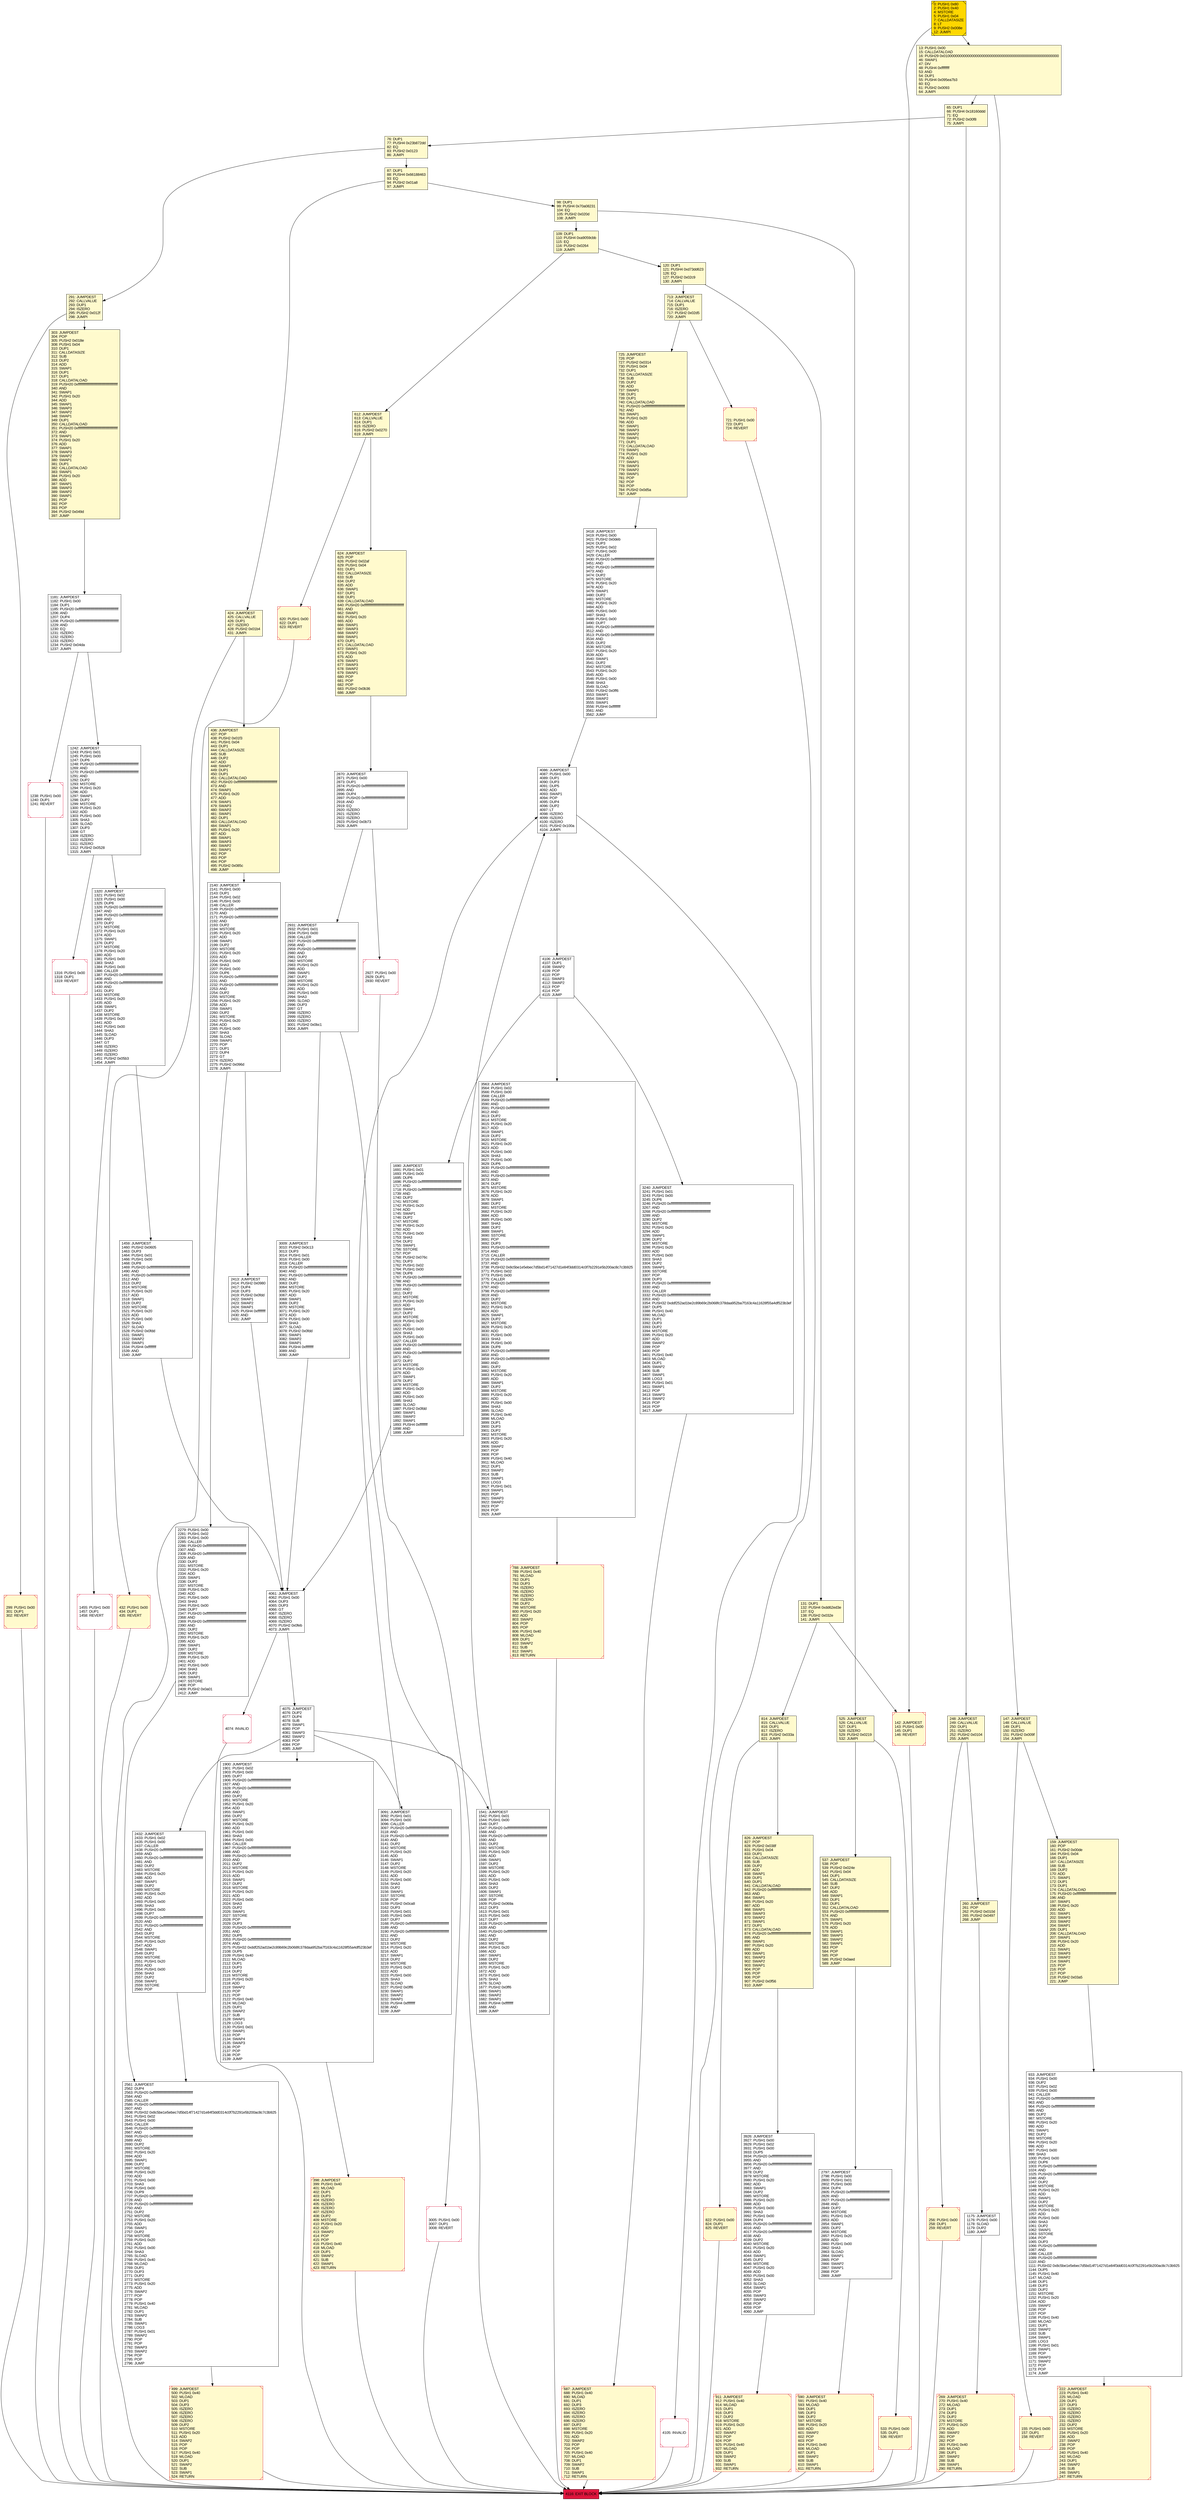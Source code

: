 digraph G {
bgcolor=transparent rankdir=UD;
node [shape=box style=filled color=black fillcolor=white fontname=arial fontcolor=black];
98 [label="98: DUP1\l99: PUSH4 0x70a08231\l104: EQ\l105: PUSH2 0x020d\l108: JUMPI\l" fillcolor=lemonchiffon ];
1541 [label="1541: JUMPDEST\l1542: PUSH1 0x01\l1544: PUSH1 0x00\l1546: DUP7\l1547: PUSH20 0xffffffffffffffffffffffffffffffffffffffff\l1568: AND\l1569: PUSH20 0xffffffffffffffffffffffffffffffffffffffff\l1590: AND\l1591: DUP2\l1592: MSTORE\l1593: PUSH1 0x20\l1595: ADD\l1596: SWAP1\l1597: DUP2\l1598: MSTORE\l1599: PUSH1 0x20\l1601: ADD\l1602: PUSH1 0x00\l1604: SHA3\l1605: DUP2\l1606: SWAP1\l1607: SSTORE\l1608: POP\l1609: PUSH2 0x069a\l1612: DUP3\l1613: PUSH1 0x01\l1615: PUSH1 0x00\l1617: DUP7\l1618: PUSH20 0xffffffffffffffffffffffffffffffffffffffff\l1639: AND\l1640: PUSH20 0xffffffffffffffffffffffffffffffffffffffff\l1661: AND\l1662: DUP2\l1663: MSTORE\l1664: PUSH1 0x20\l1666: ADD\l1667: SWAP1\l1668: DUP2\l1669: MSTORE\l1670: PUSH1 0x20\l1672: ADD\l1673: PUSH1 0x00\l1675: SHA3\l1676: SLOAD\l1677: PUSH2 0x0ff6\l1680: SWAP1\l1681: SWAP2\l1682: SWAP1\l1683: PUSH4 0xffffffff\l1688: AND\l1689: JUMP\l" ];
303 [label="303: JUMPDEST\l304: POP\l305: PUSH2 0x018e\l308: PUSH1 0x04\l310: DUP1\l311: CALLDATASIZE\l312: SUB\l313: DUP2\l314: ADD\l315: SWAP1\l316: DUP1\l317: DUP1\l318: CALLDATALOAD\l319: PUSH20 0xffffffffffffffffffffffffffffffffffffffff\l340: AND\l341: SWAP1\l342: PUSH1 0x20\l344: ADD\l345: SWAP1\l346: SWAP3\l347: SWAP2\l348: SWAP1\l349: DUP1\l350: CALLDATALOAD\l351: PUSH20 0xffffffffffffffffffffffffffffffffffffffff\l372: AND\l373: SWAP1\l374: PUSH1 0x20\l376: ADD\l377: SWAP1\l378: SWAP3\l379: SWAP2\l380: SWAP1\l381: DUP1\l382: CALLDATALOAD\l383: SWAP1\l384: PUSH1 0x20\l386: ADD\l387: SWAP1\l388: SWAP3\l389: SWAP2\l390: SWAP1\l391: POP\l392: POP\l393: POP\l394: PUSH2 0x049d\l397: JUMP\l" fillcolor=lemonchiffon ];
537 [label="537: JUMPDEST\l538: POP\l539: PUSH2 0x024e\l542: PUSH1 0x04\l544: DUP1\l545: CALLDATASIZE\l546: SUB\l547: DUP2\l548: ADD\l549: SWAP1\l550: DUP1\l551: DUP1\l552: CALLDATALOAD\l553: PUSH20 0xffffffffffffffffffffffffffffffffffffffff\l574: AND\l575: SWAP1\l576: PUSH1 0x20\l578: ADD\l579: SWAP1\l580: SWAP3\l581: SWAP2\l582: SWAP1\l583: POP\l584: POP\l585: POP\l586: PUSH2 0x0aed\l589: JUMP\l" fillcolor=lemonchiffon ];
1316 [label="1316: PUSH1 0x00\l1318: DUP1\l1319: REVERT\l" shape=Msquare color=crimson ];
4086 [label="4086: JUMPDEST\l4087: PUSH1 0x00\l4089: DUP1\l4090: DUP3\l4091: DUP5\l4092: ADD\l4093: SWAP1\l4094: POP\l4095: DUP4\l4096: DUP2\l4097: LT\l4098: ISZERO\l4099: ISZERO\l4100: ISZERO\l4101: PUSH2 0x100a\l4104: JUMPI\l" ];
3240 [label="3240: JUMPDEST\l3241: PUSH1 0x01\l3243: PUSH1 0x00\l3245: DUP6\l3246: PUSH20 0xffffffffffffffffffffffffffffffffffffffff\l3267: AND\l3268: PUSH20 0xffffffffffffffffffffffffffffffffffffffff\l3289: AND\l3290: DUP2\l3291: MSTORE\l3292: PUSH1 0x20\l3294: ADD\l3295: SWAP1\l3296: DUP2\l3297: MSTORE\l3298: PUSH1 0x20\l3300: ADD\l3301: PUSH1 0x00\l3303: SHA3\l3304: DUP2\l3305: SWAP1\l3306: SSTORE\l3307: POP\l3308: DUP3\l3309: PUSH20 0xffffffffffffffffffffffffffffffffffffffff\l3330: AND\l3331: CALLER\l3332: PUSH20 0xffffffffffffffffffffffffffffffffffffffff\l3353: AND\l3354: PUSH32 0xddf252ad1be2c89b69c2b068fc378daa952ba7f163c4a11628f55a4df523b3ef\l3387: DUP5\l3388: PUSH1 0x40\l3390: MLOAD\l3391: DUP1\l3392: DUP3\l3393: DUP2\l3394: MSTORE\l3395: PUSH1 0x20\l3397: ADD\l3398: SWAP2\l3399: POP\l3400: POP\l3401: PUSH1 0x40\l3403: MLOAD\l3404: DUP1\l3405: SWAP2\l3406: SUB\l3407: SWAP1\l3408: LOG3\l3409: PUSH1 0x01\l3411: SWAP1\l3412: POP\l3413: SWAP3\l3414: SWAP2\l3415: POP\l3416: POP\l3417: JUMP\l" ];
291 [label="291: JUMPDEST\l292: CALLVALUE\l293: DUP1\l294: ISZERO\l295: PUSH2 0x012f\l298: JUMPI\l" fillcolor=lemonchiffon ];
3563 [label="3563: JUMPDEST\l3564: PUSH1 0x02\l3566: PUSH1 0x00\l3568: CALLER\l3569: PUSH20 0xffffffffffffffffffffffffffffffffffffffff\l3590: AND\l3591: PUSH20 0xffffffffffffffffffffffffffffffffffffffff\l3612: AND\l3613: DUP2\l3614: MSTORE\l3615: PUSH1 0x20\l3617: ADD\l3618: SWAP1\l3619: DUP2\l3620: MSTORE\l3621: PUSH1 0x20\l3623: ADD\l3624: PUSH1 0x00\l3626: SHA3\l3627: PUSH1 0x00\l3629: DUP6\l3630: PUSH20 0xffffffffffffffffffffffffffffffffffffffff\l3651: AND\l3652: PUSH20 0xffffffffffffffffffffffffffffffffffffffff\l3673: AND\l3674: DUP2\l3675: MSTORE\l3676: PUSH1 0x20\l3678: ADD\l3679: SWAP1\l3680: DUP2\l3681: MSTORE\l3682: PUSH1 0x20\l3684: ADD\l3685: PUSH1 0x00\l3687: SHA3\l3688: DUP2\l3689: SWAP1\l3690: SSTORE\l3691: POP\l3692: DUP3\l3693: PUSH20 0xffffffffffffffffffffffffffffffffffffffff\l3714: AND\l3715: CALLER\l3716: PUSH20 0xffffffffffffffffffffffffffffffffffffffff\l3737: AND\l3738: PUSH32 0x8c5be1e5ebec7d5bd14f71427d1e84f3dd0314c0f7b2291e5b200ac8c7c3b925\l3771: PUSH1 0x02\l3773: PUSH1 0x00\l3775: CALLER\l3776: PUSH20 0xffffffffffffffffffffffffffffffffffffffff\l3797: AND\l3798: PUSH20 0xffffffffffffffffffffffffffffffffffffffff\l3819: AND\l3820: DUP2\l3821: MSTORE\l3822: PUSH1 0x20\l3824: ADD\l3825: SWAP1\l3826: DUP2\l3827: MSTORE\l3828: PUSH1 0x20\l3830: ADD\l3831: PUSH1 0x00\l3833: SHA3\l3834: PUSH1 0x00\l3836: DUP8\l3837: PUSH20 0xffffffffffffffffffffffffffffffffffffffff\l3858: AND\l3859: PUSH20 0xffffffffffffffffffffffffffffffffffffffff\l3880: AND\l3881: DUP2\l3882: MSTORE\l3883: PUSH1 0x20\l3885: ADD\l3886: SWAP1\l3887: DUP2\l3888: MSTORE\l3889: PUSH1 0x20\l3891: ADD\l3892: PUSH1 0x00\l3894: SHA3\l3895: SLOAD\l3896: PUSH1 0x40\l3898: MLOAD\l3899: DUP1\l3900: DUP3\l3901: DUP2\l3902: MSTORE\l3903: PUSH1 0x20\l3905: ADD\l3906: SWAP2\l3907: POP\l3908: POP\l3909: PUSH1 0x40\l3911: MLOAD\l3912: DUP1\l3913: SWAP2\l3914: SUB\l3915: SWAP1\l3916: LOG3\l3917: PUSH1 0x01\l3919: SWAP1\l3920: POP\l3921: SWAP3\l3922: SWAP2\l3923: POP\l3924: POP\l3925: JUMP\l" ];
147 [label="147: JUMPDEST\l148: CALLVALUE\l149: DUP1\l150: ISZERO\l151: PUSH2 0x009f\l154: JUMPI\l" fillcolor=lemonchiffon ];
2413 [label="2413: JUMPDEST\l2414: PUSH2 0x0980\l2417: DUP4\l2418: DUP3\l2419: PUSH2 0x0fdd\l2422: SWAP1\l2423: SWAP2\l2424: SWAP1\l2425: PUSH4 0xffffffff\l2430: AND\l2431: JUMP\l" ];
299 [label="299: PUSH1 0x00\l301: DUP1\l302: REVERT\l" fillcolor=lemonchiffon shape=Msquare color=crimson ];
142 [label="142: JUMPDEST\l143: PUSH1 0x00\l145: DUP1\l146: REVERT\l" fillcolor=lemonchiffon shape=Msquare color=crimson ];
2797 [label="2797: JUMPDEST\l2798: PUSH1 0x00\l2800: PUSH1 0x01\l2802: PUSH1 0x00\l2804: DUP4\l2805: PUSH20 0xffffffffffffffffffffffffffffffffffffffff\l2826: AND\l2827: PUSH20 0xffffffffffffffffffffffffffffffffffffffff\l2848: AND\l2849: DUP2\l2850: MSTORE\l2851: PUSH1 0x20\l2853: ADD\l2854: SWAP1\l2855: DUP2\l2856: MSTORE\l2857: PUSH1 0x20\l2859: ADD\l2860: PUSH1 0x00\l2862: SHA3\l2863: SLOAD\l2864: SWAP1\l2865: POP\l2866: SWAP2\l2867: SWAP1\l2868: POP\l2869: JUMP\l" ];
1242 [label="1242: JUMPDEST\l1243: PUSH1 0x01\l1245: PUSH1 0x00\l1247: DUP6\l1248: PUSH20 0xffffffffffffffffffffffffffffffffffffffff\l1269: AND\l1270: PUSH20 0xffffffffffffffffffffffffffffffffffffffff\l1291: AND\l1292: DUP2\l1293: MSTORE\l1294: PUSH1 0x20\l1296: ADD\l1297: SWAP1\l1298: DUP2\l1299: MSTORE\l1300: PUSH1 0x20\l1302: ADD\l1303: PUSH1 0x00\l1305: SHA3\l1306: SLOAD\l1307: DUP3\l1308: GT\l1309: ISZERO\l1310: ISZERO\l1311: ISZERO\l1312: PUSH2 0x0528\l1315: JUMPI\l" ];
1455 [label="1455: PUSH1 0x00\l1457: DUP1\l1458: REVERT\l" shape=Msquare color=crimson ];
4061 [label="4061: JUMPDEST\l4062: PUSH1 0x00\l4064: DUP3\l4065: DUP3\l4066: GT\l4067: ISZERO\l4068: ISZERO\l4069: ISZERO\l4070: PUSH2 0x0feb\l4073: JUMPI\l" ];
432 [label="432: PUSH1 0x00\l434: DUP1\l435: REVERT\l" fillcolor=lemonchiffon shape=Msquare color=crimson ];
687 [label="687: JUMPDEST\l688: PUSH1 0x40\l690: MLOAD\l691: DUP1\l692: DUP3\l693: ISZERO\l694: ISZERO\l695: ISZERO\l696: ISZERO\l697: DUP2\l698: MSTORE\l699: PUSH1 0x20\l701: ADD\l702: SWAP2\l703: POP\l704: POP\l705: PUSH1 0x40\l707: MLOAD\l708: DUP1\l709: SWAP2\l710: SUB\l711: SWAP1\l712: RETURN\l" fillcolor=lemonchiffon shape=Msquare color=crimson ];
2279 [label="2279: PUSH1 0x00\l2281: PUSH1 0x02\l2283: PUSH1 0x00\l2285: CALLER\l2286: PUSH20 0xffffffffffffffffffffffffffffffffffffffff\l2307: AND\l2308: PUSH20 0xffffffffffffffffffffffffffffffffffffffff\l2329: AND\l2330: DUP2\l2331: MSTORE\l2332: PUSH1 0x20\l2334: ADD\l2335: SWAP1\l2336: DUP2\l2337: MSTORE\l2338: PUSH1 0x20\l2340: ADD\l2341: PUSH1 0x00\l2343: SHA3\l2344: PUSH1 0x00\l2346: DUP7\l2347: PUSH20 0xffffffffffffffffffffffffffffffffffffffff\l2368: AND\l2369: PUSH20 0xffffffffffffffffffffffffffffffffffffffff\l2390: AND\l2391: DUP2\l2392: MSTORE\l2393: PUSH1 0x20\l2395: ADD\l2396: SWAP1\l2397: DUP2\l2398: MSTORE\l2399: PUSH1 0x20\l2401: ADD\l2402: PUSH1 0x00\l2404: SHA3\l2405: DUP2\l2406: SWAP1\l2407: SSTORE\l2408: POP\l2409: PUSH2 0x0a01\l2412: JUMP\l" ];
4116 [label="4116: EXIT BLOCK\l" fillcolor=crimson ];
1181 [label="1181: JUMPDEST\l1182: PUSH1 0x00\l1184: DUP1\l1185: PUSH20 0xffffffffffffffffffffffffffffffffffffffff\l1206: AND\l1207: DUP4\l1208: PUSH20 0xffffffffffffffffffffffffffffffffffffffff\l1229: AND\l1230: EQ\l1231: ISZERO\l1232: ISZERO\l1233: ISZERO\l1234: PUSH2 0x04da\l1237: JUMPI\l" ];
109 [label="109: DUP1\l110: PUSH4 0xa9059cbb\l115: EQ\l116: PUSH2 0x0264\l119: JUMPI\l" fillcolor=lemonchiffon ];
822 [label="822: PUSH1 0x00\l824: DUP1\l825: REVERT\l" fillcolor=lemonchiffon shape=Msquare color=crimson ];
1690 [label="1690: JUMPDEST\l1691: PUSH1 0x01\l1693: PUSH1 0x00\l1695: DUP6\l1696: PUSH20 0xffffffffffffffffffffffffffffffffffffffff\l1717: AND\l1718: PUSH20 0xffffffffffffffffffffffffffffffffffffffff\l1739: AND\l1740: DUP2\l1741: MSTORE\l1742: PUSH1 0x20\l1744: ADD\l1745: SWAP1\l1746: DUP2\l1747: MSTORE\l1748: PUSH1 0x20\l1750: ADD\l1751: PUSH1 0x00\l1753: SHA3\l1754: DUP2\l1755: SWAP1\l1756: SSTORE\l1757: POP\l1758: PUSH2 0x076c\l1761: DUP3\l1762: PUSH1 0x02\l1764: PUSH1 0x00\l1766: DUP8\l1767: PUSH20 0xffffffffffffffffffffffffffffffffffffffff\l1788: AND\l1789: PUSH20 0xffffffffffffffffffffffffffffffffffffffff\l1810: AND\l1811: DUP2\l1812: MSTORE\l1813: PUSH1 0x20\l1815: ADD\l1816: SWAP1\l1817: DUP2\l1818: MSTORE\l1819: PUSH1 0x20\l1821: ADD\l1822: PUSH1 0x00\l1824: SHA3\l1825: PUSH1 0x00\l1827: CALLER\l1828: PUSH20 0xffffffffffffffffffffffffffffffffffffffff\l1849: AND\l1850: PUSH20 0xffffffffffffffffffffffffffffffffffffffff\l1871: AND\l1872: DUP2\l1873: MSTORE\l1874: PUSH1 0x20\l1876: ADD\l1877: SWAP1\l1878: DUP2\l1879: MSTORE\l1880: PUSH1 0x20\l1882: ADD\l1883: PUSH1 0x00\l1885: SHA3\l1886: SLOAD\l1887: PUSH2 0x0fdd\l1890: SWAP1\l1891: SWAP2\l1892: SWAP1\l1893: PUSH4 0xffffffff\l1898: AND\l1899: JUMP\l" ];
13 [label="13: PUSH1 0x00\l15: CALLDATALOAD\l16: PUSH29 0x0100000000000000000000000000000000000000000000000000000000\l46: SWAP1\l47: DIV\l48: PUSH4 0xffffffff\l53: AND\l54: DUP1\l55: PUSH4 0x095ea7b3\l60: EQ\l61: PUSH2 0x0093\l64: JUMPI\l" fillcolor=lemonchiffon ];
525 [label="525: JUMPDEST\l526: CALLVALUE\l527: DUP1\l528: ISZERO\l529: PUSH2 0x0219\l532: JUMPI\l" fillcolor=lemonchiffon ];
1900 [label="1900: JUMPDEST\l1901: PUSH1 0x02\l1903: PUSH1 0x00\l1905: DUP7\l1906: PUSH20 0xffffffffffffffffffffffffffffffffffffffff\l1927: AND\l1928: PUSH20 0xffffffffffffffffffffffffffffffffffffffff\l1949: AND\l1950: DUP2\l1951: MSTORE\l1952: PUSH1 0x20\l1954: ADD\l1955: SWAP1\l1956: DUP2\l1957: MSTORE\l1958: PUSH1 0x20\l1960: ADD\l1961: PUSH1 0x00\l1963: SHA3\l1964: PUSH1 0x00\l1966: CALLER\l1967: PUSH20 0xffffffffffffffffffffffffffffffffffffffff\l1988: AND\l1989: PUSH20 0xffffffffffffffffffffffffffffffffffffffff\l2010: AND\l2011: DUP2\l2012: MSTORE\l2013: PUSH1 0x20\l2015: ADD\l2016: SWAP1\l2017: DUP2\l2018: MSTORE\l2019: PUSH1 0x20\l2021: ADD\l2022: PUSH1 0x00\l2024: SHA3\l2025: DUP2\l2026: SWAP1\l2027: SSTORE\l2028: POP\l2029: DUP3\l2030: PUSH20 0xffffffffffffffffffffffffffffffffffffffff\l2051: AND\l2052: DUP5\l2053: PUSH20 0xffffffffffffffffffffffffffffffffffffffff\l2074: AND\l2075: PUSH32 0xddf252ad1be2c89b69c2b068fc378daa952ba7f163c4a11628f55a4df523b3ef\l2108: DUP5\l2109: PUSH1 0x40\l2111: MLOAD\l2112: DUP1\l2113: DUP3\l2114: DUP2\l2115: MSTORE\l2116: PUSH1 0x20\l2118: ADD\l2119: SWAP2\l2120: POP\l2121: POP\l2122: PUSH1 0x40\l2124: MLOAD\l2125: DUP1\l2126: SWAP2\l2127: SUB\l2128: SWAP1\l2129: LOG3\l2130: PUSH1 0x01\l2132: SWAP1\l2133: POP\l2134: SWAP4\l2135: SWAP3\l2136: POP\l2137: POP\l2138: POP\l2139: JUMP\l" ];
3005 [label="3005: PUSH1 0x00\l3007: DUP1\l3008: REVERT\l" shape=Msquare color=crimson ];
436 [label="436: JUMPDEST\l437: POP\l438: PUSH2 0x01f3\l441: PUSH1 0x04\l443: DUP1\l444: CALLDATASIZE\l445: SUB\l446: DUP2\l447: ADD\l448: SWAP1\l449: DUP1\l450: DUP1\l451: CALLDATALOAD\l452: PUSH20 0xffffffffffffffffffffffffffffffffffffffff\l473: AND\l474: SWAP1\l475: PUSH1 0x20\l477: ADD\l478: SWAP1\l479: SWAP3\l480: SWAP2\l481: SWAP1\l482: DUP1\l483: CALLDATALOAD\l484: SWAP1\l485: PUSH1 0x20\l487: ADD\l488: SWAP1\l489: SWAP3\l490: SWAP2\l491: SWAP1\l492: POP\l493: POP\l494: POP\l495: PUSH2 0x085c\l498: JUMP\l" fillcolor=lemonchiffon ];
256 [label="256: PUSH1 0x00\l258: DUP1\l259: REVERT\l" fillcolor=lemonchiffon shape=Msquare color=crimson ];
1175 [label="1175: JUMPDEST\l1176: PUSH1 0x00\l1178: SLOAD\l1179: DUP2\l1180: JUMP\l" ];
788 [label="788: JUMPDEST\l789: PUSH1 0x40\l791: MLOAD\l792: DUP1\l793: DUP3\l794: ISZERO\l795: ISZERO\l796: ISZERO\l797: ISZERO\l798: DUP2\l799: MSTORE\l800: PUSH1 0x20\l802: ADD\l803: SWAP2\l804: POP\l805: POP\l806: PUSH1 0x40\l808: MLOAD\l809: DUP1\l810: SWAP2\l811: SUB\l812: SWAP1\l813: RETURN\l" fillcolor=lemonchiffon shape=Msquare color=crimson ];
624 [label="624: JUMPDEST\l625: POP\l626: PUSH2 0x02af\l629: PUSH1 0x04\l631: DUP1\l632: CALLDATASIZE\l633: SUB\l634: DUP2\l635: ADD\l636: SWAP1\l637: DUP1\l638: DUP1\l639: CALLDATALOAD\l640: PUSH20 0xffffffffffffffffffffffffffffffffffffffff\l661: AND\l662: SWAP1\l663: PUSH1 0x20\l665: ADD\l666: SWAP1\l667: SWAP3\l668: SWAP2\l669: SWAP1\l670: DUP1\l671: CALLDATALOAD\l672: SWAP1\l673: PUSH1 0x20\l675: ADD\l676: SWAP1\l677: SWAP3\l678: SWAP2\l679: SWAP1\l680: POP\l681: POP\l682: POP\l683: PUSH2 0x0b36\l686: JUMP\l" fillcolor=lemonchiffon ];
713 [label="713: JUMPDEST\l714: CALLVALUE\l715: DUP1\l716: ISZERO\l717: PUSH2 0x02d5\l720: JUMPI\l" fillcolor=lemonchiffon ];
398 [label="398: JUMPDEST\l399: PUSH1 0x40\l401: MLOAD\l402: DUP1\l403: DUP3\l404: ISZERO\l405: ISZERO\l406: ISZERO\l407: ISZERO\l408: DUP2\l409: MSTORE\l410: PUSH1 0x20\l412: ADD\l413: SWAP2\l414: POP\l415: POP\l416: PUSH1 0x40\l418: MLOAD\l419: DUP1\l420: SWAP2\l421: SUB\l422: SWAP1\l423: RETURN\l" fillcolor=lemonchiffon shape=Msquare color=crimson ];
120 [label="120: DUP1\l121: PUSH4 0xd73dd623\l126: EQ\l127: PUSH2 0x02c9\l130: JUMPI\l" fillcolor=lemonchiffon ];
533 [label="533: PUSH1 0x00\l535: DUP1\l536: REVERT\l" fillcolor=lemonchiffon shape=Msquare color=crimson ];
4105 [label="4105: INVALID\l" shape=Msquare color=crimson ];
155 [label="155: PUSH1 0x00\l157: DUP1\l158: REVERT\l" fillcolor=lemonchiffon shape=Msquare color=crimson ];
911 [label="911: JUMPDEST\l912: PUSH1 0x40\l914: MLOAD\l915: DUP1\l916: DUP3\l917: DUP2\l918: MSTORE\l919: PUSH1 0x20\l921: ADD\l922: SWAP2\l923: POP\l924: POP\l925: PUSH1 0x40\l927: MLOAD\l928: DUP1\l929: SWAP2\l930: SUB\l931: SWAP1\l932: RETURN\l" fillcolor=lemonchiffon shape=Msquare color=crimson ];
269 [label="269: JUMPDEST\l270: PUSH1 0x40\l272: MLOAD\l273: DUP1\l274: DUP3\l275: DUP2\l276: MSTORE\l277: PUSH1 0x20\l279: ADD\l280: SWAP2\l281: POP\l282: POP\l283: PUSH1 0x40\l285: MLOAD\l286: DUP1\l287: SWAP2\l288: SUB\l289: SWAP1\l290: RETURN\l" fillcolor=lemonchiffon shape=Msquare color=crimson ];
814 [label="814: JUMPDEST\l815: CALLVALUE\l816: DUP1\l817: ISZERO\l818: PUSH2 0x033a\l821: JUMPI\l" fillcolor=lemonchiffon ];
159 [label="159: JUMPDEST\l160: POP\l161: PUSH2 0x00de\l164: PUSH1 0x04\l166: DUP1\l167: CALLDATASIZE\l168: SUB\l169: DUP2\l170: ADD\l171: SWAP1\l172: DUP1\l173: DUP1\l174: CALLDATALOAD\l175: PUSH20 0xffffffffffffffffffffffffffffffffffffffff\l196: AND\l197: SWAP1\l198: PUSH1 0x20\l200: ADD\l201: SWAP1\l202: SWAP3\l203: SWAP2\l204: SWAP1\l205: DUP1\l206: CALLDATALOAD\l207: SWAP1\l208: PUSH1 0x20\l210: ADD\l211: SWAP1\l212: SWAP3\l213: SWAP2\l214: SWAP1\l215: POP\l216: POP\l217: POP\l218: PUSH2 0x03a5\l221: JUMP\l" fillcolor=lemonchiffon ];
3009 [label="3009: JUMPDEST\l3010: PUSH2 0x0c13\l3013: DUP3\l3014: PUSH1 0x01\l3016: PUSH1 0x00\l3018: CALLER\l3019: PUSH20 0xffffffffffffffffffffffffffffffffffffffff\l3040: AND\l3041: PUSH20 0xffffffffffffffffffffffffffffffffffffffff\l3062: AND\l3063: DUP2\l3064: MSTORE\l3065: PUSH1 0x20\l3067: ADD\l3068: SWAP1\l3069: DUP2\l3070: MSTORE\l3071: PUSH1 0x20\l3073: ADD\l3074: PUSH1 0x00\l3076: SHA3\l3077: SLOAD\l3078: PUSH2 0x0fdd\l3081: SWAP1\l3082: SWAP2\l3083: SWAP1\l3084: PUSH4 0xffffffff\l3089: AND\l3090: JUMP\l" ];
2432 [label="2432: JUMPDEST\l2433: PUSH1 0x02\l2435: PUSH1 0x00\l2437: CALLER\l2438: PUSH20 0xffffffffffffffffffffffffffffffffffffffff\l2459: AND\l2460: PUSH20 0xffffffffffffffffffffffffffffffffffffffff\l2481: AND\l2482: DUP2\l2483: MSTORE\l2484: PUSH1 0x20\l2486: ADD\l2487: SWAP1\l2488: DUP2\l2489: MSTORE\l2490: PUSH1 0x20\l2492: ADD\l2493: PUSH1 0x00\l2495: SHA3\l2496: PUSH1 0x00\l2498: DUP7\l2499: PUSH20 0xffffffffffffffffffffffffffffffffffffffff\l2520: AND\l2521: PUSH20 0xffffffffffffffffffffffffffffffffffffffff\l2542: AND\l2543: DUP2\l2544: MSTORE\l2545: PUSH1 0x20\l2547: ADD\l2548: SWAP1\l2549: DUP2\l2550: MSTORE\l2551: PUSH1 0x20\l2553: ADD\l2554: PUSH1 0x00\l2556: SHA3\l2557: DUP2\l2558: SWAP1\l2559: SSTORE\l2560: POP\l" ];
131 [label="131: DUP1\l132: PUSH4 0xdd62ed3e\l137: EQ\l138: PUSH2 0x032e\l141: JUMPI\l" fillcolor=lemonchiffon ];
2140 [label="2140: JUMPDEST\l2141: PUSH1 0x00\l2143: DUP1\l2144: PUSH1 0x02\l2146: PUSH1 0x00\l2148: CALLER\l2149: PUSH20 0xffffffffffffffffffffffffffffffffffffffff\l2170: AND\l2171: PUSH20 0xffffffffffffffffffffffffffffffffffffffff\l2192: AND\l2193: DUP2\l2194: MSTORE\l2195: PUSH1 0x20\l2197: ADD\l2198: SWAP1\l2199: DUP2\l2200: MSTORE\l2201: PUSH1 0x20\l2203: ADD\l2204: PUSH1 0x00\l2206: SHA3\l2207: PUSH1 0x00\l2209: DUP6\l2210: PUSH20 0xffffffffffffffffffffffffffffffffffffffff\l2231: AND\l2232: PUSH20 0xffffffffffffffffffffffffffffffffffffffff\l2253: AND\l2254: DUP2\l2255: MSTORE\l2256: PUSH1 0x20\l2258: ADD\l2259: SWAP1\l2260: DUP2\l2261: MSTORE\l2262: PUSH1 0x20\l2264: ADD\l2265: PUSH1 0x00\l2267: SHA3\l2268: SLOAD\l2269: SWAP1\l2270: POP\l2271: DUP1\l2272: DUP4\l2273: GT\l2274: ISZERO\l2275: PUSH2 0x096d\l2278: JUMPI\l" ];
65 [label="65: DUP1\l66: PUSH4 0x18160ddd\l71: EQ\l72: PUSH2 0x00f8\l75: JUMPI\l" fillcolor=lemonchiffon ];
3926 [label="3926: JUMPDEST\l3927: PUSH1 0x00\l3929: PUSH1 0x02\l3931: PUSH1 0x00\l3933: DUP5\l3934: PUSH20 0xffffffffffffffffffffffffffffffffffffffff\l3955: AND\l3956: PUSH20 0xffffffffffffffffffffffffffffffffffffffff\l3977: AND\l3978: DUP2\l3979: MSTORE\l3980: PUSH1 0x20\l3982: ADD\l3983: SWAP1\l3984: DUP2\l3985: MSTORE\l3986: PUSH1 0x20\l3988: ADD\l3989: PUSH1 0x00\l3991: SHA3\l3992: PUSH1 0x00\l3994: DUP4\l3995: PUSH20 0xffffffffffffffffffffffffffffffffffffffff\l4016: AND\l4017: PUSH20 0xffffffffffffffffffffffffffffffffffffffff\l4038: AND\l4039: DUP2\l4040: MSTORE\l4041: PUSH1 0x20\l4043: ADD\l4044: SWAP1\l4045: DUP2\l4046: MSTORE\l4047: PUSH1 0x20\l4049: ADD\l4050: PUSH1 0x00\l4052: SHA3\l4053: SLOAD\l4054: SWAP1\l4055: POP\l4056: SWAP3\l4057: SWAP2\l4058: POP\l4059: POP\l4060: JUMP\l" ];
620 [label="620: PUSH1 0x00\l622: DUP1\l623: REVERT\l" fillcolor=lemonchiffon shape=Msquare color=crimson ];
2927 [label="2927: PUSH1 0x00\l2929: DUP1\l2930: REVERT\l" shape=Msquare color=crimson ];
499 [label="499: JUMPDEST\l500: PUSH1 0x40\l502: MLOAD\l503: DUP1\l504: DUP3\l505: ISZERO\l506: ISZERO\l507: ISZERO\l508: ISZERO\l509: DUP2\l510: MSTORE\l511: PUSH1 0x20\l513: ADD\l514: SWAP2\l515: POP\l516: POP\l517: PUSH1 0x40\l519: MLOAD\l520: DUP1\l521: SWAP2\l522: SUB\l523: SWAP1\l524: RETURN\l" fillcolor=lemonchiffon shape=Msquare color=crimson ];
4075 [label="4075: JUMPDEST\l4076: DUP2\l4077: DUP4\l4078: SUB\l4079: SWAP1\l4080: POP\l4081: SWAP3\l4082: SWAP2\l4083: POP\l4084: POP\l4085: JUMP\l" ];
725 [label="725: JUMPDEST\l726: POP\l727: PUSH2 0x0314\l730: PUSH1 0x04\l732: DUP1\l733: CALLDATASIZE\l734: SUB\l735: DUP2\l736: ADD\l737: SWAP1\l738: DUP1\l739: DUP1\l740: CALLDATALOAD\l741: PUSH20 0xffffffffffffffffffffffffffffffffffffffff\l762: AND\l763: SWAP1\l764: PUSH1 0x20\l766: ADD\l767: SWAP1\l768: SWAP3\l769: SWAP2\l770: SWAP1\l771: DUP1\l772: CALLDATALOAD\l773: SWAP1\l774: PUSH1 0x20\l776: ADD\l777: SWAP1\l778: SWAP3\l779: SWAP2\l780: SWAP1\l781: POP\l782: POP\l783: POP\l784: PUSH2 0x0d5a\l787: JUMP\l" fillcolor=lemonchiffon ];
2870 [label="2870: JUMPDEST\l2871: PUSH1 0x00\l2873: DUP1\l2874: PUSH20 0xffffffffffffffffffffffffffffffffffffffff\l2895: AND\l2896: DUP4\l2897: PUSH20 0xffffffffffffffffffffffffffffffffffffffff\l2918: AND\l2919: EQ\l2920: ISZERO\l2921: ISZERO\l2922: ISZERO\l2923: PUSH2 0x0b73\l2926: JUMPI\l" ];
4074 [label="4074: INVALID\l" shape=Msquare color=crimson ];
87 [label="87: DUP1\l88: PUSH4 0x66188463\l93: EQ\l94: PUSH2 0x01a8\l97: JUMPI\l" fillcolor=lemonchiffon ];
826 [label="826: JUMPDEST\l827: POP\l828: PUSH2 0x038f\l831: PUSH1 0x04\l833: DUP1\l834: CALLDATASIZE\l835: SUB\l836: DUP2\l837: ADD\l838: SWAP1\l839: DUP1\l840: DUP1\l841: CALLDATALOAD\l842: PUSH20 0xffffffffffffffffffffffffffffffffffffffff\l863: AND\l864: SWAP1\l865: PUSH1 0x20\l867: ADD\l868: SWAP1\l869: SWAP3\l870: SWAP2\l871: SWAP1\l872: DUP1\l873: CALLDATALOAD\l874: PUSH20 0xffffffffffffffffffffffffffffffffffffffff\l895: AND\l896: SWAP1\l897: PUSH1 0x20\l899: ADD\l900: SWAP1\l901: SWAP3\l902: SWAP2\l903: SWAP1\l904: POP\l905: POP\l906: POP\l907: PUSH2 0x0f56\l910: JUMP\l" fillcolor=lemonchiffon ];
1459 [label="1459: JUMPDEST\l1460: PUSH2 0x0605\l1463: DUP3\l1464: PUSH1 0x01\l1466: PUSH1 0x00\l1468: DUP8\l1469: PUSH20 0xffffffffffffffffffffffffffffffffffffffff\l1490: AND\l1491: PUSH20 0xffffffffffffffffffffffffffffffffffffffff\l1512: AND\l1513: DUP2\l1514: MSTORE\l1515: PUSH1 0x20\l1517: ADD\l1518: SWAP1\l1519: DUP2\l1520: MSTORE\l1521: PUSH1 0x20\l1523: ADD\l1524: PUSH1 0x00\l1526: SHA3\l1527: SLOAD\l1528: PUSH2 0x0fdd\l1531: SWAP1\l1532: SWAP2\l1533: SWAP1\l1534: PUSH4 0xffffffff\l1539: AND\l1540: JUMP\l" ];
2931 [label="2931: JUMPDEST\l2932: PUSH1 0x01\l2934: PUSH1 0x00\l2936: CALLER\l2937: PUSH20 0xffffffffffffffffffffffffffffffffffffffff\l2958: AND\l2959: PUSH20 0xffffffffffffffffffffffffffffffffffffffff\l2980: AND\l2981: DUP2\l2982: MSTORE\l2983: PUSH1 0x20\l2985: ADD\l2986: SWAP1\l2987: DUP2\l2988: MSTORE\l2989: PUSH1 0x20\l2991: ADD\l2992: PUSH1 0x00\l2994: SHA3\l2995: SLOAD\l2996: DUP3\l2997: GT\l2998: ISZERO\l2999: ISZERO\l3000: ISZERO\l3001: PUSH2 0x0bc1\l3004: JUMPI\l" ];
424 [label="424: JUMPDEST\l425: CALLVALUE\l426: DUP1\l427: ISZERO\l428: PUSH2 0x01b4\l431: JUMPI\l" fillcolor=lemonchiffon ];
222 [label="222: JUMPDEST\l223: PUSH1 0x40\l225: MLOAD\l226: DUP1\l227: DUP3\l228: ISZERO\l229: ISZERO\l230: ISZERO\l231: ISZERO\l232: DUP2\l233: MSTORE\l234: PUSH1 0x20\l236: ADD\l237: SWAP2\l238: POP\l239: POP\l240: PUSH1 0x40\l242: MLOAD\l243: DUP1\l244: SWAP2\l245: SUB\l246: SWAP1\l247: RETURN\l" fillcolor=lemonchiffon shape=Msquare color=crimson ];
248 [label="248: JUMPDEST\l249: CALLVALUE\l250: DUP1\l251: ISZERO\l252: PUSH2 0x0104\l255: JUMPI\l" fillcolor=lemonchiffon ];
1320 [label="1320: JUMPDEST\l1321: PUSH1 0x02\l1323: PUSH1 0x00\l1325: DUP6\l1326: PUSH20 0xffffffffffffffffffffffffffffffffffffffff\l1347: AND\l1348: PUSH20 0xffffffffffffffffffffffffffffffffffffffff\l1369: AND\l1370: DUP2\l1371: MSTORE\l1372: PUSH1 0x20\l1374: ADD\l1375: SWAP1\l1376: DUP2\l1377: MSTORE\l1378: PUSH1 0x20\l1380: ADD\l1381: PUSH1 0x00\l1383: SHA3\l1384: PUSH1 0x00\l1386: CALLER\l1387: PUSH20 0xffffffffffffffffffffffffffffffffffffffff\l1408: AND\l1409: PUSH20 0xffffffffffffffffffffffffffffffffffffffff\l1430: AND\l1431: DUP2\l1432: MSTORE\l1433: PUSH1 0x20\l1435: ADD\l1436: SWAP1\l1437: DUP2\l1438: MSTORE\l1439: PUSH1 0x20\l1441: ADD\l1442: PUSH1 0x00\l1444: SHA3\l1445: SLOAD\l1446: DUP3\l1447: GT\l1448: ISZERO\l1449: ISZERO\l1450: ISZERO\l1451: PUSH2 0x05b3\l1454: JUMPI\l" ];
933 [label="933: JUMPDEST\l934: PUSH1 0x00\l936: DUP2\l937: PUSH1 0x02\l939: PUSH1 0x00\l941: CALLER\l942: PUSH20 0xffffffffffffffffffffffffffffffffffffffff\l963: AND\l964: PUSH20 0xffffffffffffffffffffffffffffffffffffffff\l985: AND\l986: DUP2\l987: MSTORE\l988: PUSH1 0x20\l990: ADD\l991: SWAP1\l992: DUP2\l993: MSTORE\l994: PUSH1 0x20\l996: ADD\l997: PUSH1 0x00\l999: SHA3\l1000: PUSH1 0x00\l1002: DUP6\l1003: PUSH20 0xffffffffffffffffffffffffffffffffffffffff\l1024: AND\l1025: PUSH20 0xffffffffffffffffffffffffffffffffffffffff\l1046: AND\l1047: DUP2\l1048: MSTORE\l1049: PUSH1 0x20\l1051: ADD\l1052: SWAP1\l1053: DUP2\l1054: MSTORE\l1055: PUSH1 0x20\l1057: ADD\l1058: PUSH1 0x00\l1060: SHA3\l1061: DUP2\l1062: SWAP1\l1063: SSTORE\l1064: POP\l1065: DUP3\l1066: PUSH20 0xffffffffffffffffffffffffffffffffffffffff\l1087: AND\l1088: CALLER\l1089: PUSH20 0xffffffffffffffffffffffffffffffffffffffff\l1110: AND\l1111: PUSH32 0x8c5be1e5ebec7d5bd14f71427d1e84f3dd0314c0f7b2291e5b200ac8c7c3b925\l1144: DUP5\l1145: PUSH1 0x40\l1147: MLOAD\l1148: DUP1\l1149: DUP3\l1150: DUP2\l1151: MSTORE\l1152: PUSH1 0x20\l1154: ADD\l1155: SWAP2\l1156: POP\l1157: POP\l1158: PUSH1 0x40\l1160: MLOAD\l1161: DUP1\l1162: SWAP2\l1163: SUB\l1164: SWAP1\l1165: LOG3\l1166: PUSH1 0x01\l1168: SWAP1\l1169: POP\l1170: SWAP3\l1171: SWAP2\l1172: POP\l1173: POP\l1174: JUMP\l" ];
260 [label="260: JUMPDEST\l261: POP\l262: PUSH2 0x010d\l265: PUSH2 0x0497\l268: JUMP\l" fillcolor=lemonchiffon ];
4106 [label="4106: JUMPDEST\l4107: DUP1\l4108: SWAP2\l4109: POP\l4110: POP\l4111: SWAP3\l4112: SWAP2\l4113: POP\l4114: POP\l4115: JUMP\l" ];
3418 [label="3418: JUMPDEST\l3419: PUSH1 0x00\l3421: PUSH2 0x0deb\l3424: DUP3\l3425: PUSH1 0x02\l3427: PUSH1 0x00\l3429: CALLER\l3430: PUSH20 0xffffffffffffffffffffffffffffffffffffffff\l3451: AND\l3452: PUSH20 0xffffffffffffffffffffffffffffffffffffffff\l3473: AND\l3474: DUP2\l3475: MSTORE\l3476: PUSH1 0x20\l3478: ADD\l3479: SWAP1\l3480: DUP2\l3481: MSTORE\l3482: PUSH1 0x20\l3484: ADD\l3485: PUSH1 0x00\l3487: SHA3\l3488: PUSH1 0x00\l3490: DUP7\l3491: PUSH20 0xffffffffffffffffffffffffffffffffffffffff\l3512: AND\l3513: PUSH20 0xffffffffffffffffffffffffffffffffffffffff\l3534: AND\l3535: DUP2\l3536: MSTORE\l3537: PUSH1 0x20\l3539: ADD\l3540: SWAP1\l3541: DUP2\l3542: MSTORE\l3543: PUSH1 0x20\l3545: ADD\l3546: PUSH1 0x00\l3548: SHA3\l3549: SLOAD\l3550: PUSH2 0x0ff6\l3553: SWAP1\l3554: SWAP2\l3555: SWAP1\l3556: PUSH4 0xffffffff\l3561: AND\l3562: JUMP\l" ];
612 [label="612: JUMPDEST\l613: CALLVALUE\l614: DUP1\l615: ISZERO\l616: PUSH2 0x0270\l619: JUMPI\l" fillcolor=lemonchiffon ];
2561 [label="2561: JUMPDEST\l2562: DUP4\l2563: PUSH20 0xffffffffffffffffffffffffffffffffffffffff\l2584: AND\l2585: CALLER\l2586: PUSH20 0xffffffffffffffffffffffffffffffffffffffff\l2607: AND\l2608: PUSH32 0x8c5be1e5ebec7d5bd14f71427d1e84f3dd0314c0f7b2291e5b200ac8c7c3b925\l2641: PUSH1 0x02\l2643: PUSH1 0x00\l2645: CALLER\l2646: PUSH20 0xffffffffffffffffffffffffffffffffffffffff\l2667: AND\l2668: PUSH20 0xffffffffffffffffffffffffffffffffffffffff\l2689: AND\l2690: DUP2\l2691: MSTORE\l2692: PUSH1 0x20\l2694: ADD\l2695: SWAP1\l2696: DUP2\l2697: MSTORE\l2698: PUSH1 0x20\l2700: ADD\l2701: PUSH1 0x00\l2703: SHA3\l2704: PUSH1 0x00\l2706: DUP9\l2707: PUSH20 0xffffffffffffffffffffffffffffffffffffffff\l2728: AND\l2729: PUSH20 0xffffffffffffffffffffffffffffffffffffffff\l2750: AND\l2751: DUP2\l2752: MSTORE\l2753: PUSH1 0x20\l2755: ADD\l2756: SWAP1\l2757: DUP2\l2758: MSTORE\l2759: PUSH1 0x20\l2761: ADD\l2762: PUSH1 0x00\l2764: SHA3\l2765: SLOAD\l2766: PUSH1 0x40\l2768: MLOAD\l2769: DUP1\l2770: DUP3\l2771: DUP2\l2772: MSTORE\l2773: PUSH1 0x20\l2775: ADD\l2776: SWAP2\l2777: POP\l2778: POP\l2779: PUSH1 0x40\l2781: MLOAD\l2782: DUP1\l2783: SWAP2\l2784: SUB\l2785: SWAP1\l2786: LOG3\l2787: PUSH1 0x01\l2789: SWAP2\l2790: POP\l2791: POP\l2792: SWAP3\l2793: SWAP2\l2794: POP\l2795: POP\l2796: JUMP\l" ];
721 [label="721: PUSH1 0x00\l723: DUP1\l724: REVERT\l" fillcolor=lemonchiffon shape=Msquare color=crimson ];
3091 [label="3091: JUMPDEST\l3092: PUSH1 0x01\l3094: PUSH1 0x00\l3096: CALLER\l3097: PUSH20 0xffffffffffffffffffffffffffffffffffffffff\l3118: AND\l3119: PUSH20 0xffffffffffffffffffffffffffffffffffffffff\l3140: AND\l3141: DUP2\l3142: MSTORE\l3143: PUSH1 0x20\l3145: ADD\l3146: SWAP1\l3147: DUP2\l3148: MSTORE\l3149: PUSH1 0x20\l3151: ADD\l3152: PUSH1 0x00\l3154: SHA3\l3155: DUP2\l3156: SWAP1\l3157: SSTORE\l3158: POP\l3159: PUSH2 0x0ca8\l3162: DUP3\l3163: PUSH1 0x01\l3165: PUSH1 0x00\l3167: DUP7\l3168: PUSH20 0xffffffffffffffffffffffffffffffffffffffff\l3189: AND\l3190: PUSH20 0xffffffffffffffffffffffffffffffffffffffff\l3211: AND\l3212: DUP2\l3213: MSTORE\l3214: PUSH1 0x20\l3216: ADD\l3217: SWAP1\l3218: DUP2\l3219: MSTORE\l3220: PUSH1 0x20\l3222: ADD\l3223: PUSH1 0x00\l3225: SHA3\l3226: SLOAD\l3227: PUSH2 0x0ff6\l3230: SWAP1\l3231: SWAP2\l3232: SWAP1\l3233: PUSH4 0xffffffff\l3238: AND\l3239: JUMP\l" ];
0 [label="0: PUSH1 0x80\l2: PUSH1 0x40\l4: MSTORE\l5: PUSH1 0x04\l7: CALLDATASIZE\l8: LT\l9: PUSH2 0x008e\l12: JUMPI\l" fillcolor=lemonchiffon shape=Msquare fillcolor=gold ];
1238 [label="1238: PUSH1 0x00\l1240: DUP1\l1241: REVERT\l" shape=Msquare color=crimson ];
76 [label="76: DUP1\l77: PUSH4 0x23b872dd\l82: EQ\l83: PUSH2 0x0123\l86: JUMPI\l" fillcolor=lemonchiffon ];
590 [label="590: JUMPDEST\l591: PUSH1 0x40\l593: MLOAD\l594: DUP1\l595: DUP3\l596: DUP2\l597: MSTORE\l598: PUSH1 0x20\l600: ADD\l601: SWAP2\l602: POP\l603: POP\l604: PUSH1 0x40\l606: MLOAD\l607: DUP1\l608: SWAP2\l609: SUB\l610: SWAP1\l611: RETURN\l" fillcolor=lemonchiffon shape=Msquare color=crimson ];
248 -> 260;
291 -> 303;
432 -> 4116;
87 -> 424;
3005 -> 4116;
1690 -> 4061;
537 -> 2797;
2870 -> 2931;
13 -> 147;
826 -> 3926;
98 -> 109;
525 -> 537;
2413 -> 4061;
98 -> 525;
120 -> 713;
814 -> 826;
1455 -> 4116;
2870 -> 2927;
76 -> 87;
2561 -> 499;
4075 -> 3091;
612 -> 620;
65 -> 248;
911 -> 4116;
155 -> 4116;
1900 -> 398;
3563 -> 788;
725 -> 3418;
788 -> 4116;
260 -> 1175;
4074 -> 4116;
4061 -> 4075;
147 -> 159;
4075 -> 1900;
4075 -> 1541;
436 -> 2140;
814 -> 822;
4106 -> 3563;
4086 -> 4106;
4106 -> 3240;
1238 -> 4116;
721 -> 4116;
3418 -> 4086;
0 -> 13;
2279 -> 2561;
0 -> 142;
822 -> 4116;
1541 -> 4086;
131 -> 814;
933 -> 222;
687 -> 4116;
1242 -> 1316;
291 -> 299;
1316 -> 4116;
303 -> 1181;
3240 -> 687;
4075 -> 2432;
1175 -> 269;
2931 -> 3009;
1181 -> 1242;
299 -> 4116;
142 -> 4116;
533 -> 4116;
4105 -> 4116;
109 -> 120;
159 -> 933;
398 -> 4116;
269 -> 4116;
2432 -> 2561;
525 -> 533;
65 -> 76;
147 -> 155;
4086 -> 4105;
256 -> 4116;
1320 -> 1459;
248 -> 256;
424 -> 436;
2140 -> 2413;
4061 -> 4074;
612 -> 624;
2931 -> 3005;
1459 -> 4061;
131 -> 142;
424 -> 432;
13 -> 65;
3009 -> 4061;
620 -> 4116;
2140 -> 2279;
87 -> 98;
2927 -> 4116;
499 -> 4116;
713 -> 721;
1181 -> 1238;
590 -> 4116;
1320 -> 1455;
1242 -> 1320;
2797 -> 590;
3926 -> 911;
120 -> 131;
222 -> 4116;
3091 -> 4086;
109 -> 612;
713 -> 725;
76 -> 291;
624 -> 2870;
4106 -> 1690;
}